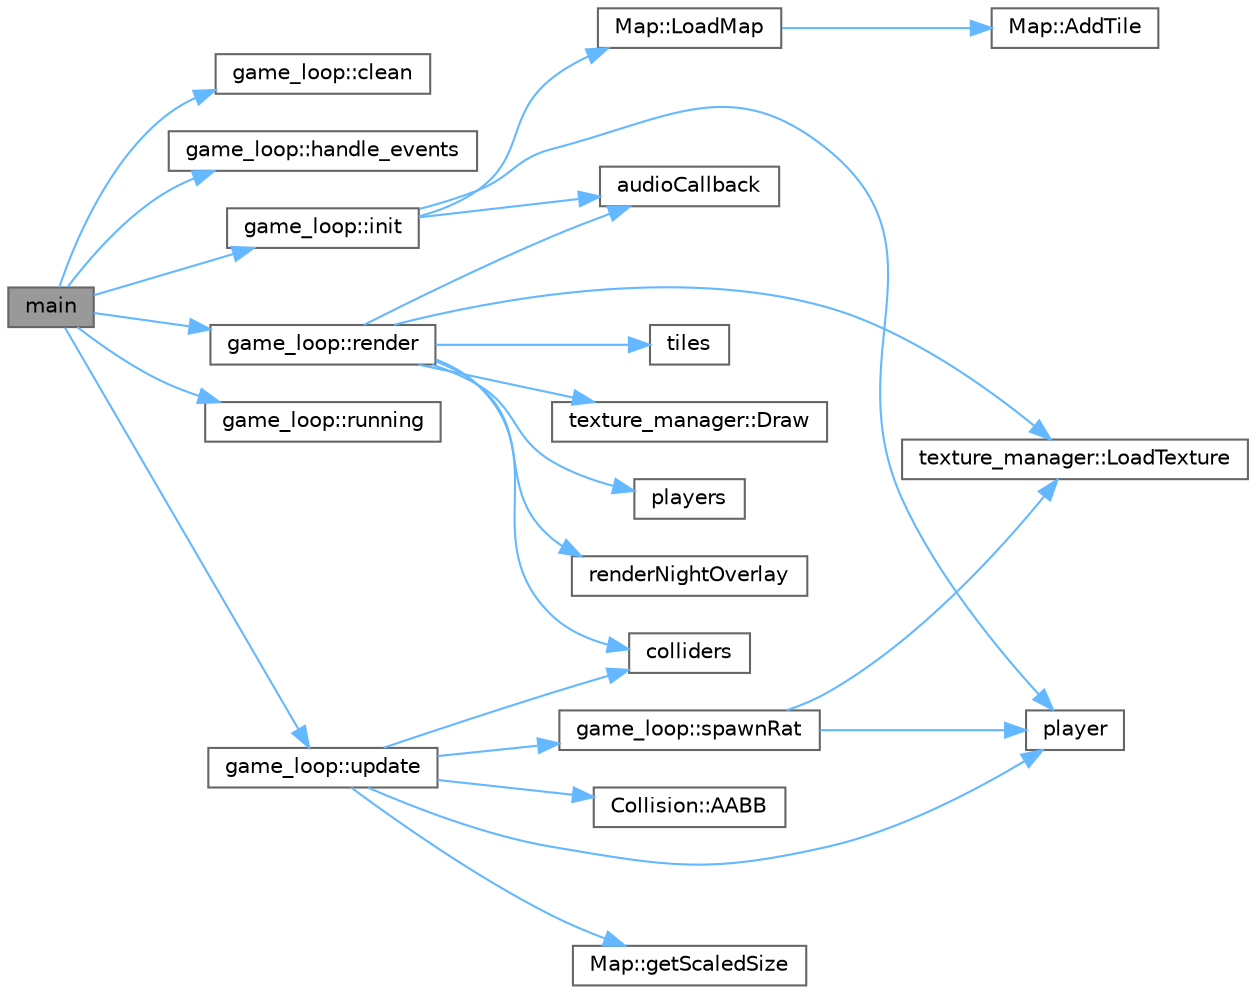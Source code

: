 digraph "main"
{
 // LATEX_PDF_SIZE
  bgcolor="transparent";
  edge [fontname=Helvetica,fontsize=10,labelfontname=Helvetica,labelfontsize=10];
  node [fontname=Helvetica,fontsize=10,shape=box,height=0.2,width=0.4];
  rankdir="LR";
  Node1 [id="Node000001",label="main",height=0.2,width=0.4,color="gray40", fillcolor="grey60", style="filled", fontcolor="black",tooltip=" "];
  Node1 -> Node2 [id="edge1_Node000001_Node000002",color="steelblue1",style="solid",tooltip=" "];
  Node2 [id="Node000002",label="game_loop::clean",height=0.2,width=0.4,color="grey40", fillcolor="white", style="filled",URL="$classgame__loop.html#a1c32721239aeb3df003b022f7bbc5e6b",tooltip=" "];
  Node1 -> Node3 [id="edge2_Node000001_Node000003",color="steelblue1",style="solid",tooltip=" "];
  Node3 [id="Node000003",label="game_loop::handle_events",height=0.2,width=0.4,color="grey40", fillcolor="white", style="filled",URL="$classgame__loop.html#a2461380efd86164848e2b63c02b2aba8",tooltip=" "];
  Node1 -> Node4 [id="edge3_Node000001_Node000004",color="steelblue1",style="solid",tooltip=" "];
  Node4 [id="Node000004",label="game_loop::init",height=0.2,width=0.4,color="grey40", fillcolor="white", style="filled",URL="$classgame__loop.html#a11aff41d64c5188465455946aec5352c",tooltip=" "];
  Node4 -> Node5 [id="edge4_Node000004_Node000005",color="steelblue1",style="solid",tooltip=" "];
  Node5 [id="Node000005",label="audioCallback",height=0.2,width=0.4,color="grey40", fillcolor="white", style="filled",URL="$game__loop_8cpp.html#a38cb37369ef016074c5222bb8216d0db",tooltip=" "];
  Node4 -> Node6 [id="edge5_Node000004_Node000006",color="steelblue1",style="solid",tooltip=" "];
  Node6 [id="Node000006",label="Map::LoadMap",height=0.2,width=0.4,color="grey40", fillcolor="white", style="filled",URL="$class_map.html#ae629159100626b3a3d077c0c54edfba5",tooltip=" "];
  Node6 -> Node7 [id="edge6_Node000006_Node000007",color="steelblue1",style="solid",tooltip=" "];
  Node7 [id="Node000007",label="Map::AddTile",height=0.2,width=0.4,color="grey40", fillcolor="white", style="filled",URL="$class_map.html#aa6d6edde66fe2b1005f96661c9dd807c",tooltip=" "];
  Node4 -> Node8 [id="edge7_Node000004_Node000008",color="steelblue1",style="solid",tooltip=" "];
  Node8 [id="Node000008",label="player",height=0.2,width=0.4,color="grey40", fillcolor="white", style="filled",URL="$game__loop_8cpp.html#aa397a441342b7b79e05883b8ad969544",tooltip=" "];
  Node1 -> Node9 [id="edge8_Node000001_Node000009",color="steelblue1",style="solid",tooltip=" "];
  Node9 [id="Node000009",label="game_loop::render",height=0.2,width=0.4,color="grey40", fillcolor="white", style="filled",URL="$classgame__loop.html#a1d80aa62bc13842b190dfe3b5e4e8c52",tooltip=" "];
  Node9 -> Node5 [id="edge9_Node000009_Node000005",color="steelblue1",style="solid",tooltip=" "];
  Node9 -> Node10 [id="edge10_Node000009_Node000010",color="steelblue1",style="solid",tooltip=" "];
  Node10 [id="Node000010",label="colliders",height=0.2,width=0.4,color="grey40", fillcolor="white", style="filled",URL="$game__loop_8cpp.html#a9cad3c63b52c9eed82691da425c45086",tooltip=" "];
  Node9 -> Node11 [id="edge11_Node000009_Node000011",color="steelblue1",style="solid",tooltip=" "];
  Node11 [id="Node000011",label="texture_manager::Draw",height=0.2,width=0.4,color="grey40", fillcolor="white", style="filled",URL="$classtexture__manager.html#a09266ab923a45e053441b15d2c6678f3",tooltip=" "];
  Node9 -> Node12 [id="edge12_Node000009_Node000012",color="steelblue1",style="solid",tooltip=" "];
  Node12 [id="Node000012",label="texture_manager::LoadTexture",height=0.2,width=0.4,color="grey40", fillcolor="white", style="filled",URL="$classtexture__manager.html#afbbf703c4b43b7f0599696c2e58466c6",tooltip=" "];
  Node9 -> Node13 [id="edge13_Node000009_Node000013",color="steelblue1",style="solid",tooltip=" "];
  Node13 [id="Node000013",label="players",height=0.2,width=0.4,color="grey40", fillcolor="white", style="filled",URL="$game__loop_8cpp.html#a4e8cfccf5f46dd3671244ae8972a908b",tooltip=" "];
  Node9 -> Node14 [id="edge14_Node000009_Node000014",color="steelblue1",style="solid",tooltip=" "];
  Node14 [id="Node000014",label="renderNightOverlay",height=0.2,width=0.4,color="grey40", fillcolor="white", style="filled",URL="$game__loop_8cpp.html#af6e0ece6a0c08050607a153f50bb0d81",tooltip=" "];
  Node9 -> Node15 [id="edge15_Node000009_Node000015",color="steelblue1",style="solid",tooltip=" "];
  Node15 [id="Node000015",label="tiles",height=0.2,width=0.4,color="grey40", fillcolor="white", style="filled",URL="$game__loop_8cpp.html#a5ab460f27fc227b610329118b46486e6",tooltip=" "];
  Node1 -> Node16 [id="edge16_Node000001_Node000016",color="steelblue1",style="solid",tooltip=" "];
  Node16 [id="Node000016",label="game_loop::running",height=0.2,width=0.4,color="grey40", fillcolor="white", style="filled",URL="$classgame__loop.html#a5afaa08d2c8d981dbfcf795537c58daf",tooltip=" "];
  Node1 -> Node17 [id="edge17_Node000001_Node000017",color="steelblue1",style="solid",tooltip=" "];
  Node17 [id="Node000017",label="game_loop::update",height=0.2,width=0.4,color="grey40", fillcolor="white", style="filled",URL="$classgame__loop.html#a8b81209a0ea33afd1d01f31382748dcf",tooltip=" "];
  Node17 -> Node18 [id="edge18_Node000017_Node000018",color="steelblue1",style="solid",tooltip=" "];
  Node18 [id="Node000018",label="Collision::AABB",height=0.2,width=0.4,color="grey40", fillcolor="white", style="filled",URL="$class_collision.html#a4c1f3d2b5230ffb04894207b4b8cebcd",tooltip=" "];
  Node17 -> Node10 [id="edge19_Node000017_Node000010",color="steelblue1",style="solid",tooltip=" "];
  Node17 -> Node19 [id="edge20_Node000017_Node000019",color="steelblue1",style="solid",tooltip=" "];
  Node19 [id="Node000019",label="Map::getScaledSize",height=0.2,width=0.4,color="grey40", fillcolor="white", style="filled",URL="$class_map.html#afe1a00d99e88dca6172a0c8356efb677",tooltip=" "];
  Node17 -> Node8 [id="edge21_Node000017_Node000008",color="steelblue1",style="solid",tooltip=" "];
  Node17 -> Node20 [id="edge22_Node000017_Node000020",color="steelblue1",style="solid",tooltip=" "];
  Node20 [id="Node000020",label="game_loop::spawnRat",height=0.2,width=0.4,color="grey40", fillcolor="white", style="filled",URL="$classgame__loop.html#a08d481373977d90825967222aaf14977",tooltip=" "];
  Node20 -> Node12 [id="edge23_Node000020_Node000012",color="steelblue1",style="solid",tooltip=" "];
  Node20 -> Node8 [id="edge24_Node000020_Node000008",color="steelblue1",style="solid",tooltip=" "];
}

